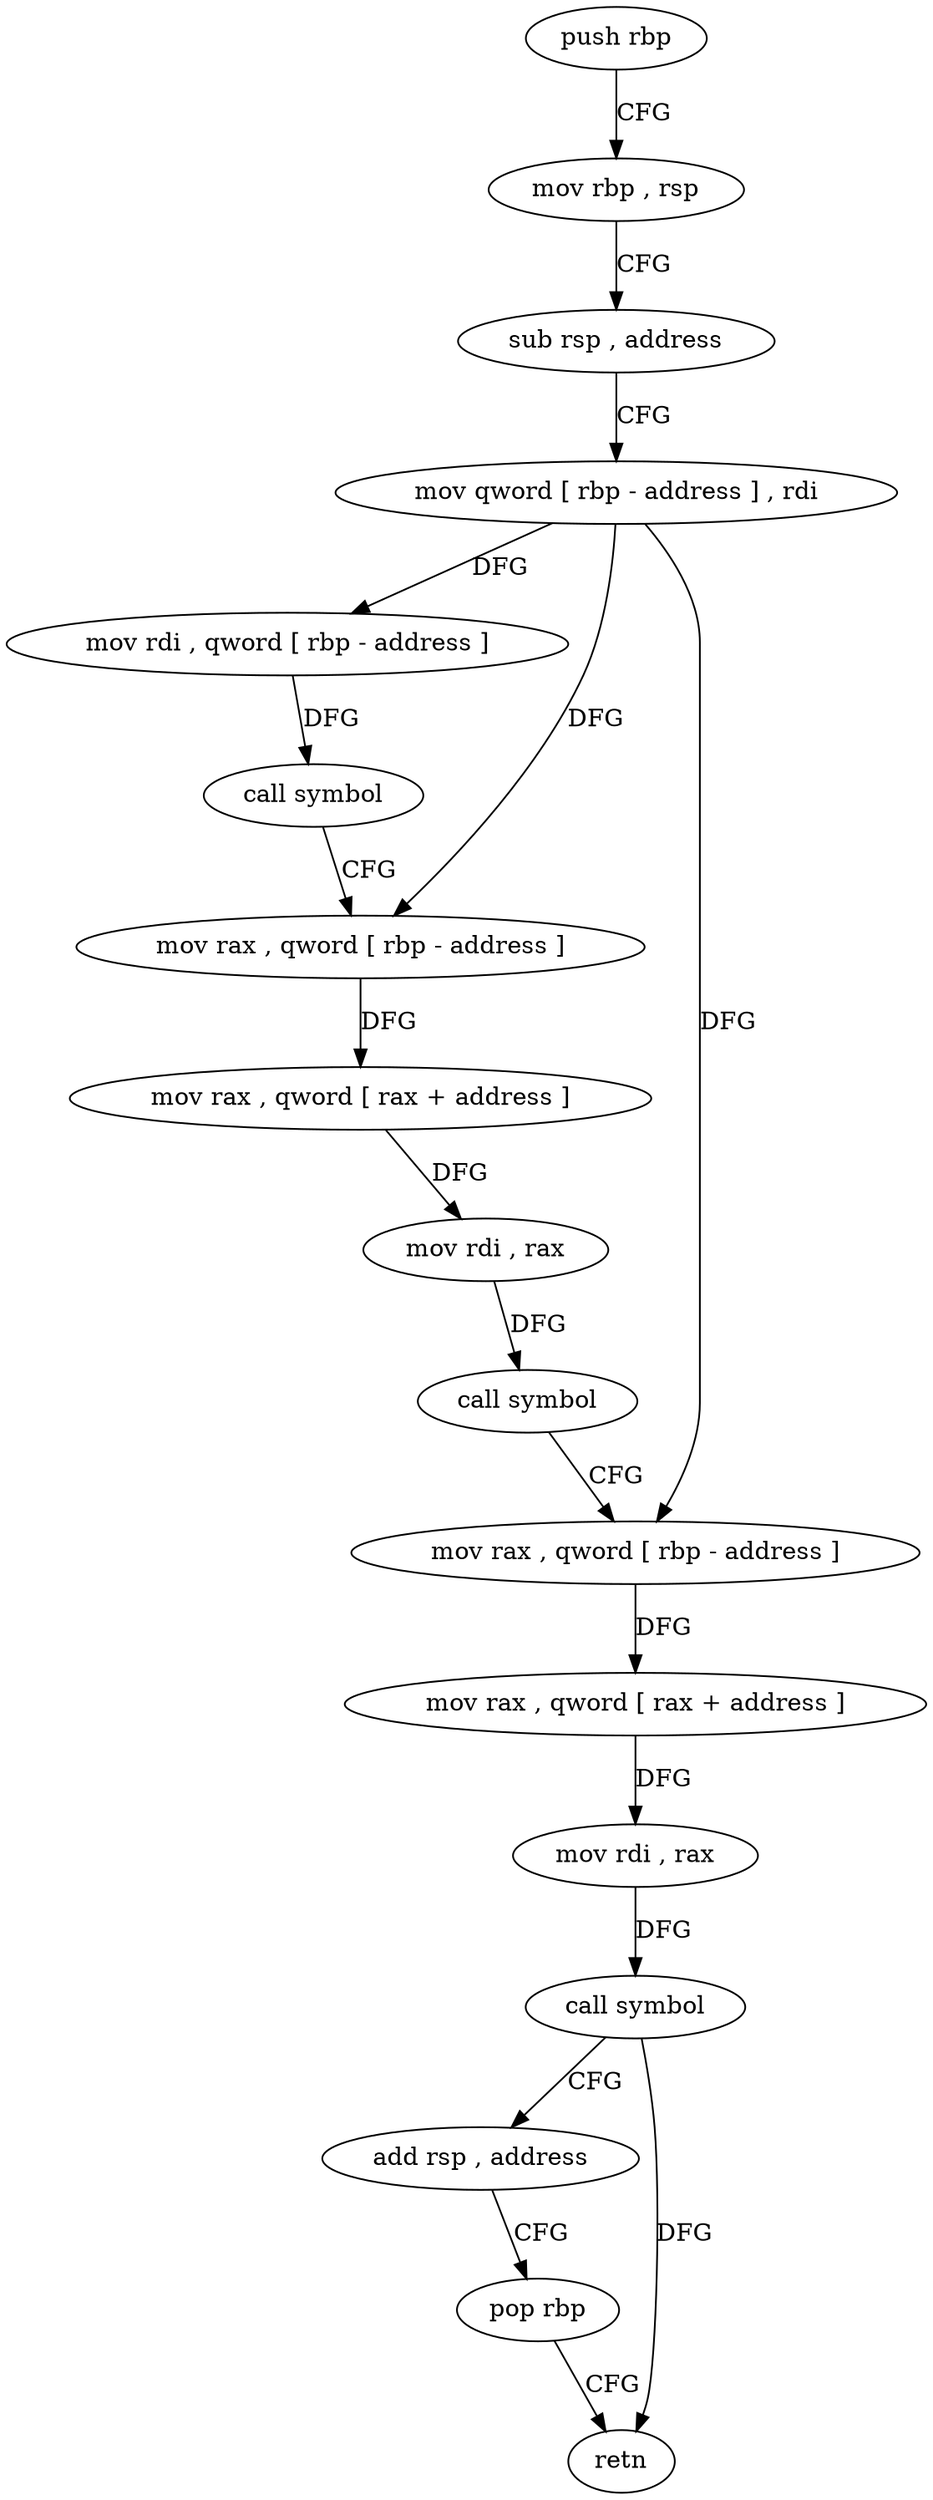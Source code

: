 digraph "func" {
"4289344" [label = "push rbp" ]
"4289345" [label = "mov rbp , rsp" ]
"4289348" [label = "sub rsp , address" ]
"4289352" [label = "mov qword [ rbp - address ] , rdi" ]
"4289356" [label = "mov rdi , qword [ rbp - address ]" ]
"4289360" [label = "call symbol" ]
"4289365" [label = "mov rax , qword [ rbp - address ]" ]
"4289369" [label = "mov rax , qword [ rax + address ]" ]
"4289376" [label = "mov rdi , rax" ]
"4289379" [label = "call symbol" ]
"4289384" [label = "mov rax , qword [ rbp - address ]" ]
"4289388" [label = "mov rax , qword [ rax + address ]" ]
"4289395" [label = "mov rdi , rax" ]
"4289398" [label = "call symbol" ]
"4289403" [label = "add rsp , address" ]
"4289407" [label = "pop rbp" ]
"4289408" [label = "retn" ]
"4289344" -> "4289345" [ label = "CFG" ]
"4289345" -> "4289348" [ label = "CFG" ]
"4289348" -> "4289352" [ label = "CFG" ]
"4289352" -> "4289356" [ label = "DFG" ]
"4289352" -> "4289365" [ label = "DFG" ]
"4289352" -> "4289384" [ label = "DFG" ]
"4289356" -> "4289360" [ label = "DFG" ]
"4289360" -> "4289365" [ label = "CFG" ]
"4289365" -> "4289369" [ label = "DFG" ]
"4289369" -> "4289376" [ label = "DFG" ]
"4289376" -> "4289379" [ label = "DFG" ]
"4289379" -> "4289384" [ label = "CFG" ]
"4289384" -> "4289388" [ label = "DFG" ]
"4289388" -> "4289395" [ label = "DFG" ]
"4289395" -> "4289398" [ label = "DFG" ]
"4289398" -> "4289403" [ label = "CFG" ]
"4289398" -> "4289408" [ label = "DFG" ]
"4289403" -> "4289407" [ label = "CFG" ]
"4289407" -> "4289408" [ label = "CFG" ]
}
